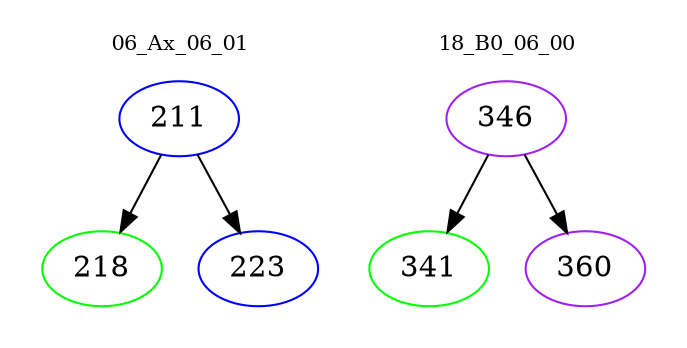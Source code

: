 digraph{
subgraph cluster_0 {
color = white
label = "06_Ax_06_01";
fontsize=10;
T0_211 [label="211", color="blue"]
T0_211 -> T0_218 [color="black"]
T0_218 [label="218", color="green"]
T0_211 -> T0_223 [color="black"]
T0_223 [label="223", color="blue"]
}
subgraph cluster_1 {
color = white
label = "18_B0_06_00";
fontsize=10;
T1_346 [label="346", color="purple"]
T1_346 -> T1_341 [color="black"]
T1_341 [label="341", color="green"]
T1_346 -> T1_360 [color="black"]
T1_360 [label="360", color="purple"]
}
}
